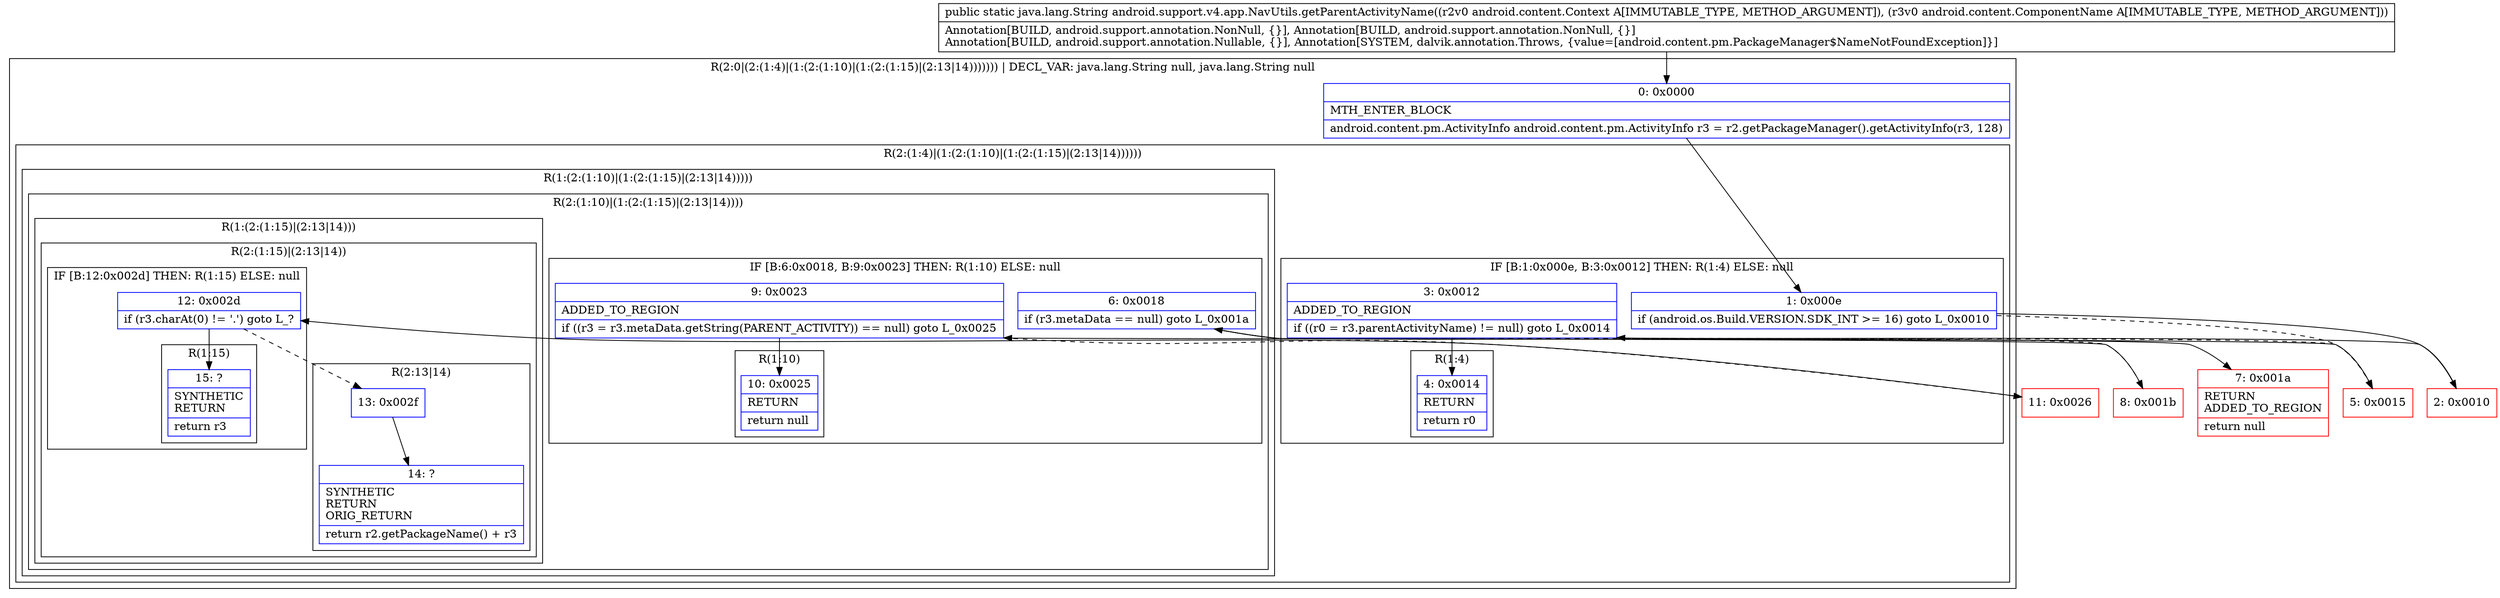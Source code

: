 digraph "CFG forandroid.support.v4.app.NavUtils.getParentActivityName(Landroid\/content\/Context;Landroid\/content\/ComponentName;)Ljava\/lang\/String;" {
subgraph cluster_Region_1811102863 {
label = "R(2:0|(2:(1:4)|(1:(2:(1:10)|(1:(2:(1:15)|(2:13|14))))))) | DECL_VAR: java.lang.String null, java.lang.String null\l";
node [shape=record,color=blue];
Node_0 [shape=record,label="{0\:\ 0x0000|MTH_ENTER_BLOCK\l|android.content.pm.ActivityInfo android.content.pm.ActivityInfo r3 = r2.getPackageManager().getActivityInfo(r3, 128)\l}"];
subgraph cluster_Region_357305416 {
label = "R(2:(1:4)|(1:(2:(1:10)|(1:(2:(1:15)|(2:13|14))))))";
node [shape=record,color=blue];
subgraph cluster_IfRegion_799108429 {
label = "IF [B:1:0x000e, B:3:0x0012] THEN: R(1:4) ELSE: null";
node [shape=record,color=blue];
Node_1 [shape=record,label="{1\:\ 0x000e|if (android.os.Build.VERSION.SDK_INT \>= 16) goto L_0x0010\l}"];
Node_3 [shape=record,label="{3\:\ 0x0012|ADDED_TO_REGION\l|if ((r0 = r3.parentActivityName) != null) goto L_0x0014\l}"];
subgraph cluster_Region_949573635 {
label = "R(1:4)";
node [shape=record,color=blue];
Node_4 [shape=record,label="{4\:\ 0x0014|RETURN\l|return r0\l}"];
}
}
subgraph cluster_Region_207999085 {
label = "R(1:(2:(1:10)|(1:(2:(1:15)|(2:13|14)))))";
node [shape=record,color=blue];
subgraph cluster_Region_1157012726 {
label = "R(2:(1:10)|(1:(2:(1:15)|(2:13|14))))";
node [shape=record,color=blue];
subgraph cluster_IfRegion_1701088807 {
label = "IF [B:6:0x0018, B:9:0x0023] THEN: R(1:10) ELSE: null";
node [shape=record,color=blue];
Node_6 [shape=record,label="{6\:\ 0x0018|if (r3.metaData == null) goto L_0x001a\l}"];
Node_9 [shape=record,label="{9\:\ 0x0023|ADDED_TO_REGION\l|if ((r3 = r3.metaData.getString(PARENT_ACTIVITY)) == null) goto L_0x0025\l}"];
subgraph cluster_Region_833484396 {
label = "R(1:10)";
node [shape=record,color=blue];
Node_10 [shape=record,label="{10\:\ 0x0025|RETURN\l|return null\l}"];
}
}
subgraph cluster_Region_1132914970 {
label = "R(1:(2:(1:15)|(2:13|14)))";
node [shape=record,color=blue];
subgraph cluster_Region_1631764415 {
label = "R(2:(1:15)|(2:13|14))";
node [shape=record,color=blue];
subgraph cluster_IfRegion_295931469 {
label = "IF [B:12:0x002d] THEN: R(1:15) ELSE: null";
node [shape=record,color=blue];
Node_12 [shape=record,label="{12\:\ 0x002d|if (r3.charAt(0) != '.') goto L_?\l}"];
subgraph cluster_Region_1340281987 {
label = "R(1:15)";
node [shape=record,color=blue];
Node_15 [shape=record,label="{15\:\ ?|SYNTHETIC\lRETURN\l|return r3\l}"];
}
}
subgraph cluster_Region_995752540 {
label = "R(2:13|14)";
node [shape=record,color=blue];
Node_13 [shape=record,label="{13\:\ 0x002f}"];
Node_14 [shape=record,label="{14\:\ ?|SYNTHETIC\lRETURN\lORIG_RETURN\l|return r2.getPackageName() + r3\l}"];
}
}
}
}
}
}
}
Node_2 [shape=record,color=red,label="{2\:\ 0x0010}"];
Node_5 [shape=record,color=red,label="{5\:\ 0x0015}"];
Node_7 [shape=record,color=red,label="{7\:\ 0x001a|RETURN\lADDED_TO_REGION\l|return null\l}"];
Node_8 [shape=record,color=red,label="{8\:\ 0x001b}"];
Node_11 [shape=record,color=red,label="{11\:\ 0x0026}"];
MethodNode[shape=record,label="{public static java.lang.String android.support.v4.app.NavUtils.getParentActivityName((r2v0 android.content.Context A[IMMUTABLE_TYPE, METHOD_ARGUMENT]), (r3v0 android.content.ComponentName A[IMMUTABLE_TYPE, METHOD_ARGUMENT]))  | Annotation[BUILD, android.support.annotation.NonNull, \{\}], Annotation[BUILD, android.support.annotation.NonNull, \{\}]\lAnnotation[BUILD, android.support.annotation.Nullable, \{\}], Annotation[SYSTEM, dalvik.annotation.Throws, \{value=[android.content.pm.PackageManager$NameNotFoundException]\}]\l}"];
MethodNode -> Node_0;
Node_0 -> Node_1;
Node_1 -> Node_2;
Node_1 -> Node_5[style=dashed];
Node_3 -> Node_4;
Node_3 -> Node_5[style=dashed];
Node_6 -> Node_7;
Node_6 -> Node_8[style=dashed];
Node_9 -> Node_10;
Node_9 -> Node_11[style=dashed];
Node_12 -> Node_13[style=dashed];
Node_12 -> Node_15;
Node_13 -> Node_14;
Node_2 -> Node_3;
Node_5 -> Node_6;
Node_8 -> Node_9;
Node_11 -> Node_12;
}

